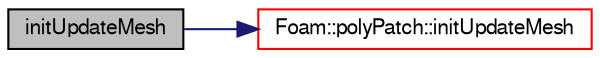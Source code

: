 digraph "initUpdateMesh"
{
  bgcolor="transparent";
  edge [fontname="FreeSans",fontsize="10",labelfontname="FreeSans",labelfontsize="10"];
  node [fontname="FreeSans",fontsize="10",shape=record];
  rankdir="LR";
  Node59 [label="initUpdateMesh",height=0.2,width=0.4,color="black", fillcolor="grey75", style="filled", fontcolor="black"];
  Node59 -> Node60 [color="midnightblue",fontsize="10",style="solid",fontname="FreeSans"];
  Node60 [label="Foam::polyPatch::initUpdateMesh",height=0.2,width=0.4,color="red",URL="$a27478.html#aa5a0e52206169bee3e3e53f840cbb62a",tooltip="Initialise the update of the patch topology. "];
}
